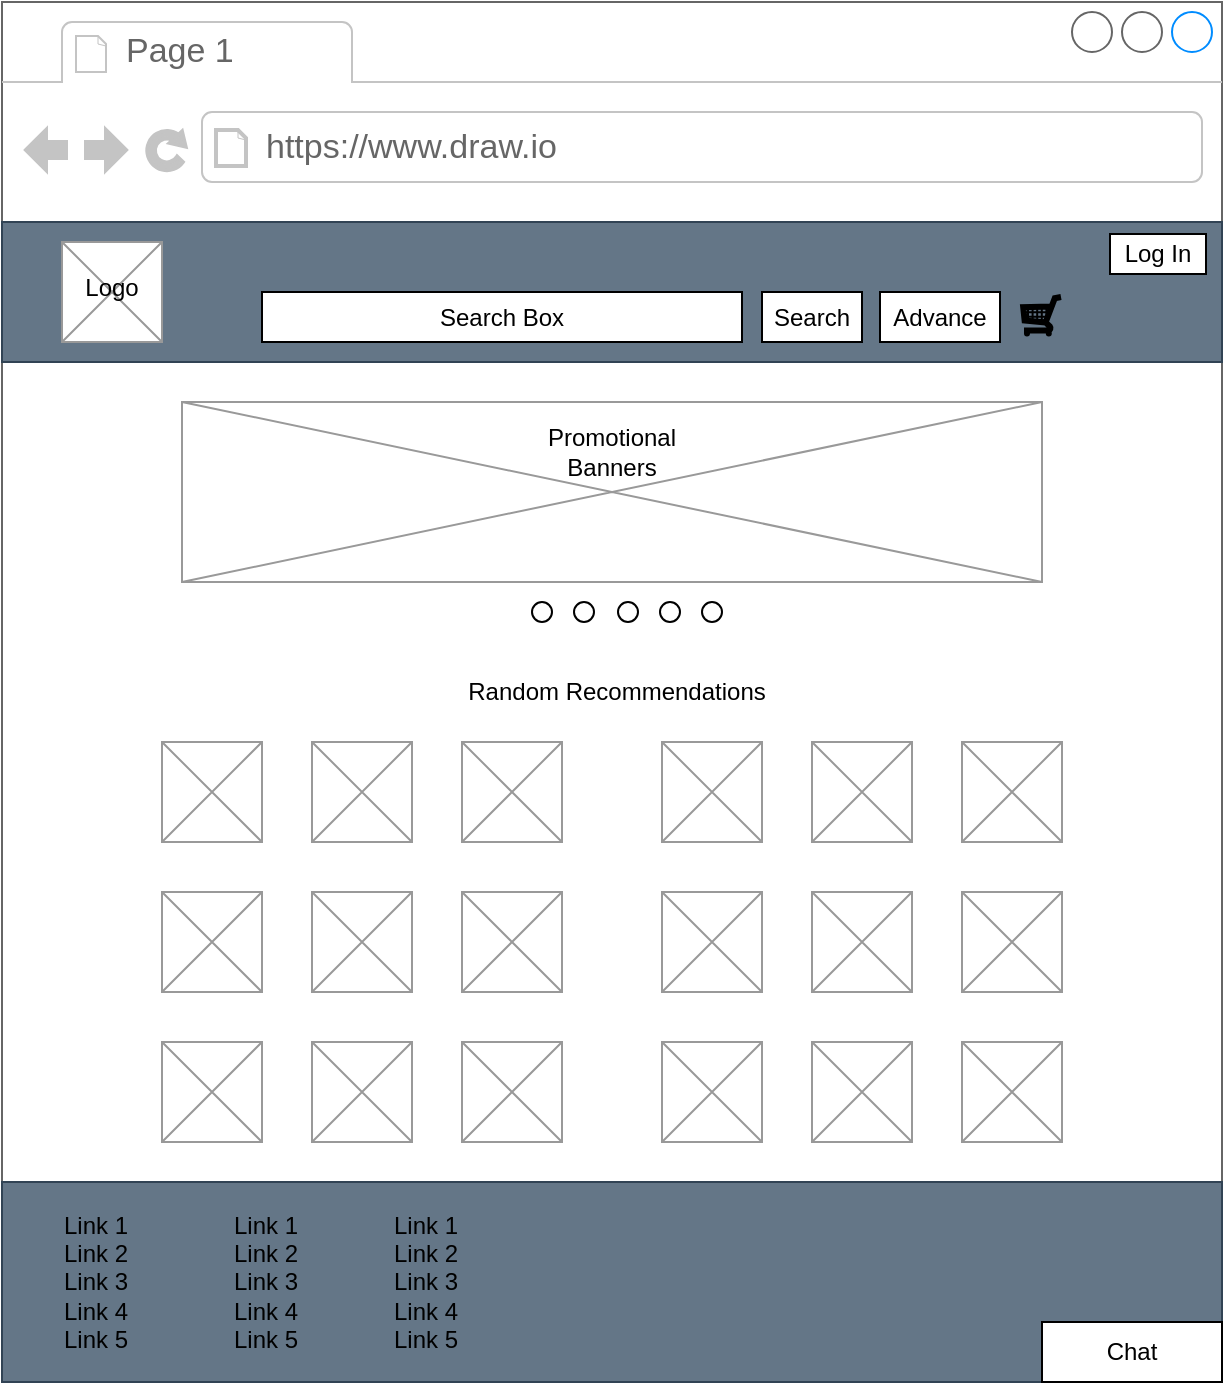 <mxfile version="21.5.0" type="device">
  <diagram id="C5RBs43oDa-KdzZeNtuy" name="Page-1">
    <mxGraphModel dx="1480" dy="877" grid="1" gridSize="10" guides="1" tooltips="1" connect="1" arrows="1" fold="1" page="1" pageScale="1" pageWidth="827" pageHeight="1169" math="0" shadow="0">
      <root>
        <mxCell id="WIyWlLk6GJQsqaUBKTNV-0" />
        <mxCell id="WIyWlLk6GJQsqaUBKTNV-1" parent="WIyWlLk6GJQsqaUBKTNV-0" />
        <mxCell id="A3IS6B0aCByR7GbL4Sqh-2" value="" style="strokeWidth=1;shadow=0;dashed=0;align=center;html=1;shape=mxgraph.mockup.containers.browserWindow;rSize=0;strokeColor=#666666;strokeColor2=#008cff;strokeColor3=#c4c4c4;mainText=,;recursiveResize=0;" vertex="1" parent="WIyWlLk6GJQsqaUBKTNV-1">
          <mxGeometry width="610" height="690" as="geometry" />
        </mxCell>
        <mxCell id="A3IS6B0aCByR7GbL4Sqh-3" value="Page 1" style="strokeWidth=1;shadow=0;dashed=0;align=center;html=1;shape=mxgraph.mockup.containers.anchor;fontSize=17;fontColor=#666666;align=left;whiteSpace=wrap;" vertex="1" parent="A3IS6B0aCByR7GbL4Sqh-2">
          <mxGeometry x="60" y="12" width="110" height="26" as="geometry" />
        </mxCell>
        <mxCell id="A3IS6B0aCByR7GbL4Sqh-4" value="https://www.draw.io" style="strokeWidth=1;shadow=0;dashed=0;align=center;html=1;shape=mxgraph.mockup.containers.anchor;rSize=0;fontSize=17;fontColor=#666666;align=left;" vertex="1" parent="A3IS6B0aCByR7GbL4Sqh-2">
          <mxGeometry x="130" y="60" width="250" height="26" as="geometry" />
        </mxCell>
        <mxCell id="A3IS6B0aCByR7GbL4Sqh-5" value="" style="rounded=0;whiteSpace=wrap;html=1;fillColor=#647687;fontColor=#ffffff;strokeColor=#314354;" vertex="1" parent="A3IS6B0aCByR7GbL4Sqh-2">
          <mxGeometry y="110" width="610" height="70" as="geometry" />
        </mxCell>
        <mxCell id="A3IS6B0aCByR7GbL4Sqh-6" style="edgeStyle=orthogonalEdgeStyle;rounded=0;orthogonalLoop=1;jettySize=auto;html=1;exitX=0.5;exitY=1;exitDx=0;exitDy=0;" edge="1" parent="A3IS6B0aCByR7GbL4Sqh-2" source="A3IS6B0aCByR7GbL4Sqh-5" target="A3IS6B0aCByR7GbL4Sqh-5">
          <mxGeometry relative="1" as="geometry" />
        </mxCell>
        <mxCell id="A3IS6B0aCByR7GbL4Sqh-7" value="Search Box" style="rounded=0;whiteSpace=wrap;html=1;" vertex="1" parent="A3IS6B0aCByR7GbL4Sqh-2">
          <mxGeometry x="130" y="145" width="240" height="25" as="geometry" />
        </mxCell>
        <mxCell id="A3IS6B0aCByR7GbL4Sqh-15" value="Advance" style="rounded=0;whiteSpace=wrap;html=1;" vertex="1" parent="A3IS6B0aCByR7GbL4Sqh-2">
          <mxGeometry x="439" y="145" width="60" height="25" as="geometry" />
        </mxCell>
        <mxCell id="A3IS6B0aCByR7GbL4Sqh-17" value="Search" style="rounded=0;whiteSpace=wrap;html=1;" vertex="1" parent="A3IS6B0aCByR7GbL4Sqh-2">
          <mxGeometry x="380" y="145" width="50" height="25" as="geometry" />
        </mxCell>
        <mxCell id="A3IS6B0aCByR7GbL4Sqh-18" value="" style="verticalLabelPosition=bottom;shadow=0;dashed=0;align=center;html=1;verticalAlign=top;strokeWidth=1;shape=mxgraph.mockup.graphics.simpleIcon;strokeColor=#999999;" vertex="1" parent="A3IS6B0aCByR7GbL4Sqh-2">
          <mxGeometry x="30" y="120" width="50" height="50" as="geometry" />
        </mxCell>
        <mxCell id="A3IS6B0aCByR7GbL4Sqh-21" value="Logo" style="text;html=1;strokeColor=none;fillColor=none;align=center;verticalAlign=middle;whiteSpace=wrap;rounded=0;" vertex="1" parent="A3IS6B0aCByR7GbL4Sqh-2">
          <mxGeometry x="25" y="127.5" width="60" height="30" as="geometry" />
        </mxCell>
        <mxCell id="A3IS6B0aCByR7GbL4Sqh-22" value="Log In" style="rounded=0;whiteSpace=wrap;html=1;" vertex="1" parent="A3IS6B0aCByR7GbL4Sqh-2">
          <mxGeometry x="554" y="116" width="48" height="20" as="geometry" />
        </mxCell>
        <mxCell id="A3IS6B0aCByR7GbL4Sqh-23" value="" style="verticalLabelPosition=bottom;shadow=0;dashed=0;align=center;html=1;verticalAlign=top;strokeWidth=1;shape=mxgraph.mockup.misc.shoppingCart;" vertex="1" parent="A3IS6B0aCByR7GbL4Sqh-2">
          <mxGeometry x="510" y="147" width="20" height="20" as="geometry" />
        </mxCell>
        <mxCell id="A3IS6B0aCByR7GbL4Sqh-26" value="" style="verticalLabelPosition=bottom;shadow=0;dashed=0;align=center;html=1;verticalAlign=top;strokeWidth=1;shape=mxgraph.mockup.graphics.simpleIcon;strokeColor=#999999;fillColor=#ffffff;" vertex="1" parent="A3IS6B0aCByR7GbL4Sqh-2">
          <mxGeometry x="80" y="370" width="50" height="50" as="geometry" />
        </mxCell>
        <mxCell id="A3IS6B0aCByR7GbL4Sqh-27" value="" style="verticalLabelPosition=bottom;shadow=0;dashed=0;align=center;html=1;verticalAlign=top;strokeWidth=1;shape=mxgraph.mockup.graphics.simpleIcon;strokeColor=#999999;fillColor=#ffffff;" vertex="1" parent="A3IS6B0aCByR7GbL4Sqh-2">
          <mxGeometry x="155" y="370" width="50" height="50" as="geometry" />
        </mxCell>
        <mxCell id="A3IS6B0aCByR7GbL4Sqh-28" value="" style="verticalLabelPosition=bottom;shadow=0;dashed=0;align=center;html=1;verticalAlign=top;strokeWidth=1;shape=mxgraph.mockup.graphics.simpleIcon;strokeColor=#999999;fillColor=#ffffff;" vertex="1" parent="A3IS6B0aCByR7GbL4Sqh-2">
          <mxGeometry x="230" y="370" width="50" height="50" as="geometry" />
        </mxCell>
        <mxCell id="A3IS6B0aCByR7GbL4Sqh-29" value="" style="verticalLabelPosition=bottom;shadow=0;dashed=0;align=center;html=1;verticalAlign=top;strokeWidth=1;shape=mxgraph.mockup.graphics.simpleIcon;strokeColor=#999999;fillColor=#ffffff;" vertex="1" parent="A3IS6B0aCByR7GbL4Sqh-2">
          <mxGeometry x="80" y="445" width="50" height="50" as="geometry" />
        </mxCell>
        <mxCell id="A3IS6B0aCByR7GbL4Sqh-30" value="" style="verticalLabelPosition=bottom;shadow=0;dashed=0;align=center;html=1;verticalAlign=top;strokeWidth=1;shape=mxgraph.mockup.graphics.simpleIcon;strokeColor=#999999;fillColor=#ffffff;" vertex="1" parent="A3IS6B0aCByR7GbL4Sqh-2">
          <mxGeometry x="155" y="445" width="50" height="50" as="geometry" />
        </mxCell>
        <mxCell id="A3IS6B0aCByR7GbL4Sqh-31" value="" style="verticalLabelPosition=bottom;shadow=0;dashed=0;align=center;html=1;verticalAlign=top;strokeWidth=1;shape=mxgraph.mockup.graphics.simpleIcon;strokeColor=#999999;fillColor=#ffffff;" vertex="1" parent="A3IS6B0aCByR7GbL4Sqh-2">
          <mxGeometry x="230" y="445" width="50" height="50" as="geometry" />
        </mxCell>
        <mxCell id="A3IS6B0aCByR7GbL4Sqh-32" value="" style="verticalLabelPosition=bottom;shadow=0;dashed=0;align=center;html=1;verticalAlign=top;strokeWidth=1;shape=mxgraph.mockup.graphics.simpleIcon;strokeColor=#999999;fillColor=#ffffff;" vertex="1" parent="A3IS6B0aCByR7GbL4Sqh-2">
          <mxGeometry x="80" y="520" width="50" height="50" as="geometry" />
        </mxCell>
        <mxCell id="A3IS6B0aCByR7GbL4Sqh-33" value="" style="verticalLabelPosition=bottom;shadow=0;dashed=0;align=center;html=1;verticalAlign=top;strokeWidth=1;shape=mxgraph.mockup.graphics.simpleIcon;strokeColor=#999999;fillColor=#ffffff;" vertex="1" parent="A3IS6B0aCByR7GbL4Sqh-2">
          <mxGeometry x="155" y="520" width="50" height="50" as="geometry" />
        </mxCell>
        <mxCell id="A3IS6B0aCByR7GbL4Sqh-34" value="" style="verticalLabelPosition=bottom;shadow=0;dashed=0;align=center;html=1;verticalAlign=top;strokeWidth=1;shape=mxgraph.mockup.graphics.simpleIcon;strokeColor=#999999;fillColor=#ffffff;" vertex="1" parent="A3IS6B0aCByR7GbL4Sqh-2">
          <mxGeometry x="480" y="520" width="50" height="50" as="geometry" />
        </mxCell>
        <mxCell id="A3IS6B0aCByR7GbL4Sqh-35" value="" style="rounded=0;whiteSpace=wrap;html=1;fillColor=#647687;fontColor=#ffffff;strokeColor=#314354;" vertex="1" parent="A3IS6B0aCByR7GbL4Sqh-2">
          <mxGeometry y="590" width="610" height="100" as="geometry" />
        </mxCell>
        <mxCell id="A3IS6B0aCByR7GbL4Sqh-36" value="Link 1&lt;br&gt;Link 2&lt;br&gt;Link 3&lt;br&gt;Link 4&lt;br&gt;Link 5" style="text;strokeColor=none;fillColor=none;align=left;verticalAlign=middle;spacingLeft=4;spacingRight=4;overflow=hidden;points=[[0,0.5],[1,0.5]];portConstraint=eastwest;rotatable=0;whiteSpace=wrap;html=1;" vertex="1" parent="A3IS6B0aCByR7GbL4Sqh-2">
          <mxGeometry x="25" y="600" width="80" height="80" as="geometry" />
        </mxCell>
        <mxCell id="A3IS6B0aCByR7GbL4Sqh-37" value="Link 1&lt;br&gt;Link 2&lt;br&gt;Link 3&lt;br&gt;Link 4&lt;br&gt;Link 5" style="text;strokeColor=none;fillColor=none;align=left;verticalAlign=middle;spacingLeft=4;spacingRight=4;overflow=hidden;points=[[0,0.5],[1,0.5]];portConstraint=eastwest;rotatable=0;whiteSpace=wrap;html=1;" vertex="1" parent="A3IS6B0aCByR7GbL4Sqh-2">
          <mxGeometry x="110" y="600" width="80" height="80" as="geometry" />
        </mxCell>
        <mxCell id="A3IS6B0aCByR7GbL4Sqh-38" value="Link 1&lt;br&gt;Link 2&lt;br&gt;Link 3&lt;br&gt;Link 4&lt;br&gt;Link 5" style="text;strokeColor=none;fillColor=none;align=left;verticalAlign=middle;spacingLeft=4;spacingRight=4;overflow=hidden;points=[[0,0.5],[1,0.5]];portConstraint=eastwest;rotatable=0;whiteSpace=wrap;html=1;" vertex="1" parent="A3IS6B0aCByR7GbL4Sqh-2">
          <mxGeometry x="190" y="600" width="80" height="80" as="geometry" />
        </mxCell>
        <mxCell id="A3IS6B0aCByR7GbL4Sqh-25" value="Chat" style="rounded=0;whiteSpace=wrap;html=1;" vertex="1" parent="A3IS6B0aCByR7GbL4Sqh-2">
          <mxGeometry x="520" y="660" width="90" height="30" as="geometry" />
        </mxCell>
        <mxCell id="A3IS6B0aCByR7GbL4Sqh-41" value="" style="verticalLabelPosition=bottom;shadow=0;dashed=0;align=center;html=1;verticalAlign=top;strokeWidth=1;shape=mxgraph.mockup.graphics.simpleIcon;strokeColor=#999999;fillColor=#ffffff;" vertex="1" parent="A3IS6B0aCByR7GbL4Sqh-2">
          <mxGeometry x="405" y="370" width="50" height="50" as="geometry" />
        </mxCell>
        <mxCell id="A3IS6B0aCByR7GbL4Sqh-42" value="" style="verticalLabelPosition=bottom;shadow=0;dashed=0;align=center;html=1;verticalAlign=top;strokeWidth=1;shape=mxgraph.mockup.graphics.simpleIcon;strokeColor=#999999;fillColor=#ffffff;" vertex="1" parent="A3IS6B0aCByR7GbL4Sqh-2">
          <mxGeometry x="330" y="370" width="50" height="50" as="geometry" />
        </mxCell>
        <mxCell id="A3IS6B0aCByR7GbL4Sqh-43" value="" style="verticalLabelPosition=bottom;shadow=0;dashed=0;align=center;html=1;verticalAlign=top;strokeWidth=1;shape=mxgraph.mockup.graphics.simpleIcon;strokeColor=#999999;fillColor=#ffffff;" vertex="1" parent="A3IS6B0aCByR7GbL4Sqh-2">
          <mxGeometry x="330" y="445" width="50" height="50" as="geometry" />
        </mxCell>
        <mxCell id="A3IS6B0aCByR7GbL4Sqh-44" value="" style="verticalLabelPosition=bottom;shadow=0;dashed=0;align=center;html=1;verticalAlign=top;strokeWidth=1;shape=mxgraph.mockup.graphics.simpleIcon;strokeColor=#999999;fillColor=#ffffff;" vertex="1" parent="A3IS6B0aCByR7GbL4Sqh-2">
          <mxGeometry x="330" y="520" width="50" height="50" as="geometry" />
        </mxCell>
        <mxCell id="A3IS6B0aCByR7GbL4Sqh-45" value="" style="verticalLabelPosition=bottom;shadow=0;dashed=0;align=center;html=1;verticalAlign=top;strokeWidth=1;shape=mxgraph.mockup.graphics.simpleIcon;strokeColor=#999999;fillColor=#ffffff;" vertex="1" parent="A3IS6B0aCByR7GbL4Sqh-2">
          <mxGeometry x="405" y="520" width="50" height="50" as="geometry" />
        </mxCell>
        <mxCell id="A3IS6B0aCByR7GbL4Sqh-46" value="" style="verticalLabelPosition=bottom;shadow=0;dashed=0;align=center;html=1;verticalAlign=top;strokeWidth=1;shape=mxgraph.mockup.graphics.simpleIcon;strokeColor=#999999;fillColor=#ffffff;" vertex="1" parent="A3IS6B0aCByR7GbL4Sqh-2">
          <mxGeometry x="405" y="445" width="50" height="50" as="geometry" />
        </mxCell>
        <mxCell id="A3IS6B0aCByR7GbL4Sqh-47" value="" style="verticalLabelPosition=bottom;shadow=0;dashed=0;align=center;html=1;verticalAlign=top;strokeWidth=1;shape=mxgraph.mockup.graphics.simpleIcon;strokeColor=#999999;fillColor=#ffffff;" vertex="1" parent="A3IS6B0aCByR7GbL4Sqh-2">
          <mxGeometry x="480" y="445" width="50" height="50" as="geometry" />
        </mxCell>
        <mxCell id="A3IS6B0aCByR7GbL4Sqh-48" value="" style="verticalLabelPosition=bottom;shadow=0;dashed=0;align=center;html=1;verticalAlign=top;strokeWidth=1;shape=mxgraph.mockup.graphics.simpleIcon;strokeColor=#999999;fillColor=#ffffff;" vertex="1" parent="A3IS6B0aCByR7GbL4Sqh-2">
          <mxGeometry x="480" y="370" width="50" height="50" as="geometry" />
        </mxCell>
        <mxCell id="A3IS6B0aCByR7GbL4Sqh-49" value="" style="verticalLabelPosition=bottom;shadow=0;dashed=0;align=center;html=1;verticalAlign=top;strokeWidth=1;shape=mxgraph.mockup.graphics.simpleIcon;strokeColor=#999999;fillColor=#ffffff;" vertex="1" parent="A3IS6B0aCByR7GbL4Sqh-2">
          <mxGeometry x="230" y="520" width="50" height="50" as="geometry" />
        </mxCell>
        <mxCell id="A3IS6B0aCByR7GbL4Sqh-50" value="" style="verticalLabelPosition=bottom;shadow=0;dashed=0;align=center;html=1;verticalAlign=top;strokeWidth=1;shape=mxgraph.mockup.graphics.simpleIcon;strokeColor=#999999;fillColor=#ffffff;" vertex="1" parent="A3IS6B0aCByR7GbL4Sqh-2">
          <mxGeometry x="230" y="520" width="50" height="50" as="geometry" />
        </mxCell>
        <mxCell id="A3IS6B0aCByR7GbL4Sqh-51" value="" style="verticalLabelPosition=bottom;shadow=0;dashed=0;align=center;html=1;verticalAlign=top;strokeWidth=1;shape=mxgraph.mockup.graphics.simpleIcon;strokeColor=#999999;fillColor=#ffffff;" vertex="1" parent="A3IS6B0aCByR7GbL4Sqh-2">
          <mxGeometry x="155" y="445" width="50" height="50" as="geometry" />
        </mxCell>
        <mxCell id="A3IS6B0aCByR7GbL4Sqh-52" value="" style="verticalLabelPosition=bottom;shadow=0;dashed=0;align=center;html=1;verticalAlign=top;strokeWidth=1;shape=mxgraph.mockup.graphics.simpleIcon;strokeColor=#999999;fillColor=#ffffff;" vertex="1" parent="A3IS6B0aCByR7GbL4Sqh-2">
          <mxGeometry x="230" y="520" width="50" height="50" as="geometry" />
        </mxCell>
        <mxCell id="A3IS6B0aCByR7GbL4Sqh-53" value="" style="verticalLabelPosition=bottom;shadow=0;dashed=0;align=center;html=1;verticalAlign=top;strokeWidth=1;shape=mxgraph.mockup.graphics.simpleIcon;strokeColor=#999999;fillColor=#ffffff;" vertex="1" parent="A3IS6B0aCByR7GbL4Sqh-2">
          <mxGeometry x="155" y="445" width="50" height="50" as="geometry" />
        </mxCell>
        <mxCell id="A3IS6B0aCByR7GbL4Sqh-54" value="" style="verticalLabelPosition=bottom;shadow=0;dashed=0;align=center;html=1;verticalAlign=top;strokeWidth=1;shape=mxgraph.mockup.graphics.simpleIcon;strokeColor=#999999;fillColor=#ffffff;" vertex="1" parent="A3IS6B0aCByR7GbL4Sqh-2">
          <mxGeometry x="80" y="445" width="50" height="50" as="geometry" />
        </mxCell>
        <mxCell id="A3IS6B0aCByR7GbL4Sqh-55" value="" style="verticalLabelPosition=bottom;shadow=0;dashed=0;align=center;html=1;verticalAlign=top;strokeWidth=1;shape=mxgraph.mockup.graphics.simpleIcon;strokeColor=#999999;fillColor=#ffffff;" vertex="1" parent="A3IS6B0aCByR7GbL4Sqh-2">
          <mxGeometry x="80" y="370" width="50" height="50" as="geometry" />
        </mxCell>
        <mxCell id="A3IS6B0aCByR7GbL4Sqh-56" value="" style="verticalLabelPosition=bottom;shadow=0;dashed=0;align=center;html=1;verticalAlign=top;strokeWidth=1;shape=mxgraph.mockup.graphics.simpleIcon;strokeColor=#999999;fillColor=#ffffff;" vertex="1" parent="A3IS6B0aCByR7GbL4Sqh-2">
          <mxGeometry x="230" y="520" width="50" height="50" as="geometry" />
        </mxCell>
        <mxCell id="A3IS6B0aCByR7GbL4Sqh-57" value="" style="verticalLabelPosition=bottom;shadow=0;dashed=0;align=center;html=1;verticalAlign=top;strokeWidth=1;shape=mxgraph.mockup.graphics.simpleIcon;strokeColor=#999999;fillColor=#ffffff;" vertex="1" parent="A3IS6B0aCByR7GbL4Sqh-2">
          <mxGeometry x="155" y="445" width="50" height="50" as="geometry" />
        </mxCell>
        <mxCell id="A3IS6B0aCByR7GbL4Sqh-58" value="" style="verticalLabelPosition=bottom;shadow=0;dashed=0;align=center;html=1;verticalAlign=top;strokeWidth=1;shape=mxgraph.mockup.graphics.simpleIcon;strokeColor=#999999;fillColor=#ffffff;" vertex="1" parent="A3IS6B0aCByR7GbL4Sqh-2">
          <mxGeometry x="80" y="445" width="50" height="50" as="geometry" />
        </mxCell>
        <mxCell id="A3IS6B0aCByR7GbL4Sqh-59" value="" style="verticalLabelPosition=bottom;shadow=0;dashed=0;align=center;html=1;verticalAlign=top;strokeWidth=1;shape=mxgraph.mockup.graphics.simpleIcon;strokeColor=#999999;fillColor=#ffffff;" vertex="1" parent="A3IS6B0aCByR7GbL4Sqh-2">
          <mxGeometry x="80" y="370" width="50" height="50" as="geometry" />
        </mxCell>
        <mxCell id="A3IS6B0aCByR7GbL4Sqh-60" value="" style="verticalLabelPosition=bottom;shadow=0;dashed=0;align=center;html=1;verticalAlign=top;strokeWidth=1;shape=mxgraph.mockup.graphics.simpleIcon;strokeColor=#999999;fillColor=#ffffff;" vertex="1" parent="A3IS6B0aCByR7GbL4Sqh-2">
          <mxGeometry x="230" y="370" width="50" height="50" as="geometry" />
        </mxCell>
        <mxCell id="A3IS6B0aCByR7GbL4Sqh-61" value="" style="verticalLabelPosition=bottom;shadow=0;dashed=0;align=center;html=1;verticalAlign=top;strokeWidth=1;shape=mxgraph.mockup.graphics.simpleIcon;strokeColor=#999999;fillColor=#ffffff;" vertex="1" parent="A3IS6B0aCByR7GbL4Sqh-2">
          <mxGeometry x="155" y="370" width="50" height="50" as="geometry" />
        </mxCell>
        <mxCell id="A3IS6B0aCByR7GbL4Sqh-62" value="" style="verticalLabelPosition=bottom;shadow=0;dashed=0;align=center;html=1;verticalAlign=top;strokeWidth=1;shape=mxgraph.mockup.graphics.simpleIcon;strokeColor=#999999;fillColor=#ffffff;" vertex="1" parent="A3IS6B0aCByR7GbL4Sqh-2">
          <mxGeometry x="230" y="445" width="50" height="50" as="geometry" />
        </mxCell>
        <mxCell id="A3IS6B0aCByR7GbL4Sqh-66" value="Random Recommendations" style="text;html=1;strokeColor=none;fillColor=none;align=center;verticalAlign=middle;whiteSpace=wrap;rounded=0;" vertex="1" parent="A3IS6B0aCByR7GbL4Sqh-2">
          <mxGeometry x="85" y="330" width="445" height="30" as="geometry" />
        </mxCell>
        <mxCell id="A3IS6B0aCByR7GbL4Sqh-67" value="" style="verticalLabelPosition=bottom;shadow=0;dashed=0;align=center;html=1;verticalAlign=top;strokeWidth=1;shape=mxgraph.mockup.graphics.simpleIcon;strokeColor=#999999;" vertex="1" parent="A3IS6B0aCByR7GbL4Sqh-2">
          <mxGeometry x="90" y="200" width="430" height="90" as="geometry" />
        </mxCell>
        <mxCell id="A3IS6B0aCByR7GbL4Sqh-68" value="Promotional Banners" style="text;html=1;strokeColor=none;fillColor=none;align=center;verticalAlign=middle;whiteSpace=wrap;rounded=0;" vertex="1" parent="A3IS6B0aCByR7GbL4Sqh-2">
          <mxGeometry x="275" y="210" width="60" height="30" as="geometry" />
        </mxCell>
        <mxCell id="A3IS6B0aCByR7GbL4Sqh-76" value="" style="ellipse;whiteSpace=wrap;html=1;aspect=fixed;" vertex="1" parent="A3IS6B0aCByR7GbL4Sqh-2">
          <mxGeometry x="329" y="300" width="10" height="10" as="geometry" />
        </mxCell>
        <mxCell id="A3IS6B0aCByR7GbL4Sqh-79" value="" style="ellipse;whiteSpace=wrap;html=1;aspect=fixed;" vertex="1" parent="A3IS6B0aCByR7GbL4Sqh-2">
          <mxGeometry x="286" y="300" width="10" height="10" as="geometry" />
        </mxCell>
        <mxCell id="A3IS6B0aCByR7GbL4Sqh-80" value="" style="ellipse;whiteSpace=wrap;html=1;aspect=fixed;" vertex="1" parent="A3IS6B0aCByR7GbL4Sqh-2">
          <mxGeometry x="265" y="300" width="10" height="10" as="geometry" />
        </mxCell>
        <mxCell id="A3IS6B0aCByR7GbL4Sqh-81" value="" style="ellipse;whiteSpace=wrap;html=1;aspect=fixed;" vertex="1" parent="A3IS6B0aCByR7GbL4Sqh-2">
          <mxGeometry x="308" y="300" width="10" height="10" as="geometry" />
        </mxCell>
        <mxCell id="A3IS6B0aCByR7GbL4Sqh-71" value="" style="ellipse;whiteSpace=wrap;html=1;aspect=fixed;" vertex="1" parent="WIyWlLk6GJQsqaUBKTNV-1">
          <mxGeometry x="350" y="300" width="10" height="10" as="geometry" />
        </mxCell>
      </root>
    </mxGraphModel>
  </diagram>
</mxfile>
